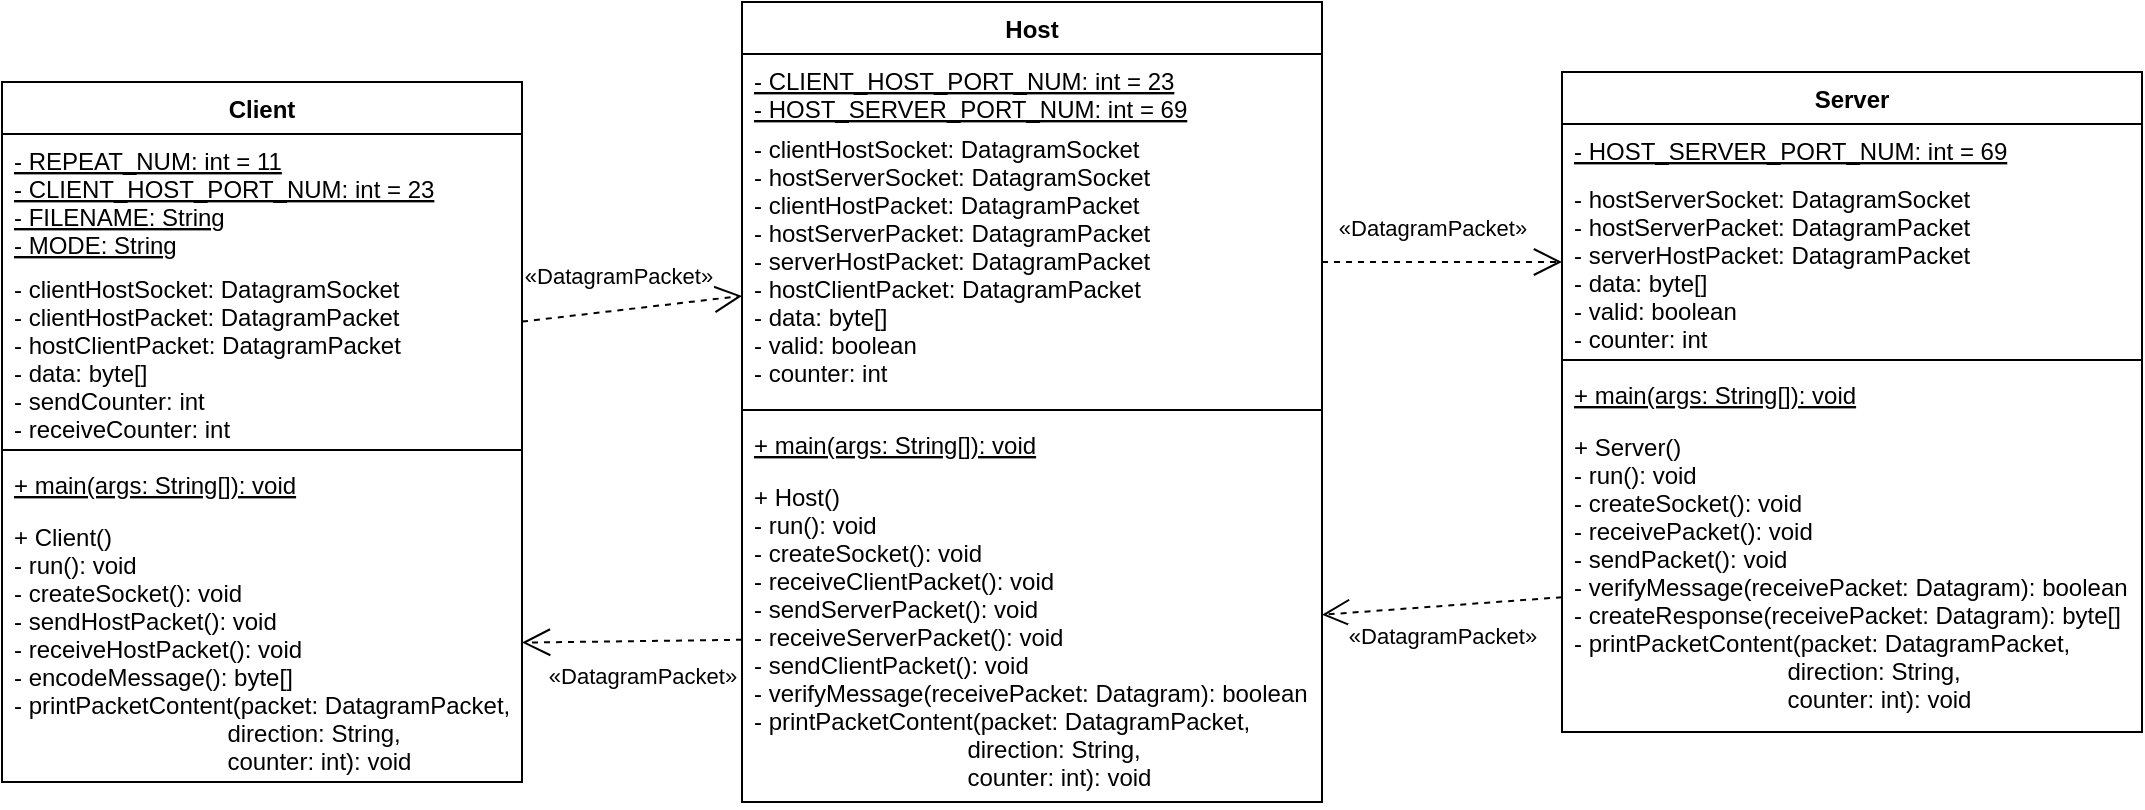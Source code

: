 <mxfile version="20.8.13" type="github" pages="2">
  <diagram name="UML-class" id="dCM6QkRdeZ3WyoUlGl6J">
    <mxGraphModel dx="1395" dy="657" grid="1" gridSize="10" guides="1" tooltips="1" connect="1" arrows="1" fold="1" page="1" pageScale="1" pageWidth="850" pageHeight="1100" math="0" shadow="0">
      <root>
        <mxCell id="0" />
        <mxCell id="1" parent="0" />
        <mxCell id="lHi-mELWxNAjk7QKTjWc-1" value="Client" style="swimlane;fontStyle=1;align=center;verticalAlign=top;childLayout=stackLayout;horizontal=1;startSize=26;horizontalStack=0;resizeParent=1;resizeParentMax=0;resizeLast=0;collapsible=1;marginBottom=0;" vertex="1" parent="1">
          <mxGeometry x="60" y="160" width="260" height="350" as="geometry" />
        </mxCell>
        <mxCell id="lHi-mELWxNAjk7QKTjWc-2" value="- REPEAT_NUM: int = 11&#xa;- CLIENT_HOST_PORT_NUM: int = 23&#xa;- FILENAME: String&#xa;- MODE: String&#xa;" style="text;strokeColor=none;fillColor=none;align=left;verticalAlign=top;spacingLeft=4;spacingRight=4;overflow=hidden;rotatable=0;points=[[0,0.5],[1,0.5]];portConstraint=eastwest;fontStyle=4" vertex="1" parent="lHi-mELWxNAjk7QKTjWc-1">
          <mxGeometry y="26" width="260" height="64" as="geometry" />
        </mxCell>
        <mxCell id="lHi-mELWxNAjk7QKTjWc-5" value="- clientHostSocket: DatagramSocket&#xa;- clientHostPacket: DatagramPacket&#xa;- hostClientPacket: DatagramPacket&#xa;- data: byte[]&#xa;- sendCounter: int&#xa;- receiveCounter: int" style="text;strokeColor=none;fillColor=none;align=left;verticalAlign=top;spacingLeft=4;spacingRight=4;overflow=hidden;rotatable=0;points=[[0,0.5],[1,0.5]];portConstraint=eastwest;fontStyle=0" vertex="1" parent="lHi-mELWxNAjk7QKTjWc-1">
          <mxGeometry y="90" width="260" height="90" as="geometry" />
        </mxCell>
        <mxCell id="lHi-mELWxNAjk7QKTjWc-3" value="" style="line;strokeWidth=1;fillColor=none;align=left;verticalAlign=middle;spacingTop=-1;spacingLeft=3;spacingRight=3;rotatable=0;labelPosition=right;points=[];portConstraint=eastwest;strokeColor=inherit;" vertex="1" parent="lHi-mELWxNAjk7QKTjWc-1">
          <mxGeometry y="180" width="260" height="8" as="geometry" />
        </mxCell>
        <mxCell id="lHi-mELWxNAjk7QKTjWc-4" value="+ main(args: String[]): void" style="text;strokeColor=none;fillColor=none;align=left;verticalAlign=top;spacingLeft=4;spacingRight=4;overflow=hidden;rotatable=0;points=[[0,0.5],[1,0.5]];portConstraint=eastwest;fontStyle=4" vertex="1" parent="lHi-mELWxNAjk7QKTjWc-1">
          <mxGeometry y="188" width="260" height="26" as="geometry" />
        </mxCell>
        <mxCell id="lHi-mELWxNAjk7QKTjWc-6" value="+ Client()&#xa;- run(): void&#xa;- createSocket(): void&#xa;- sendHostPacket(): void&#xa;- receiveHostPacket(): void&#xa;- encodeMessage(): byte[]&#xa;- printPacketContent(packet: DatagramPacket, &#xa;                                direction: String, &#xa;                                counter: int): void" style="text;strokeColor=none;fillColor=none;align=left;verticalAlign=top;spacingLeft=4;spacingRight=4;overflow=hidden;rotatable=0;points=[[0,0.5],[1,0.5]];portConstraint=eastwest;" vertex="1" parent="lHi-mELWxNAjk7QKTjWc-1">
          <mxGeometry y="214" width="260" height="136" as="geometry" />
        </mxCell>
        <mxCell id="lHi-mELWxNAjk7QKTjWc-7" value="Host" style="swimlane;fontStyle=1;align=center;verticalAlign=top;childLayout=stackLayout;horizontal=1;startSize=26;horizontalStack=0;resizeParent=1;resizeParentMax=0;resizeLast=0;collapsible=1;marginBottom=0;" vertex="1" parent="1">
          <mxGeometry x="430" y="120" width="290" height="400" as="geometry" />
        </mxCell>
        <mxCell id="lHi-mELWxNAjk7QKTjWc-8" value="- CLIENT_HOST_PORT_NUM: int = 23&#xa;- HOST_SERVER_PORT_NUM: int = 69&#xa;" style="text;strokeColor=none;fillColor=none;align=left;verticalAlign=top;spacingLeft=4;spacingRight=4;overflow=hidden;rotatable=0;points=[[0,0.5],[1,0.5]];portConstraint=eastwest;fontStyle=4" vertex="1" parent="lHi-mELWxNAjk7QKTjWc-7">
          <mxGeometry y="26" width="290" height="34" as="geometry" />
        </mxCell>
        <mxCell id="lHi-mELWxNAjk7QKTjWc-9" value="- clientHostSocket: DatagramSocket&#xa;- hostServerSocket: DatagramSocket&#xa;- clientHostPacket: DatagramPacket&#xa;- hostServerPacket: DatagramPacket&#xa;- serverHostPacket: DatagramPacket&#xa;- hostClientPacket: DatagramPacket&#xa;- data: byte[]&#xa;- valid: boolean&#xa;- counter: int" style="text;strokeColor=none;fillColor=none;align=left;verticalAlign=top;spacingLeft=4;spacingRight=4;overflow=hidden;rotatable=0;points=[[0,0.5],[1,0.5]];portConstraint=eastwest;fontStyle=0" vertex="1" parent="lHi-mELWxNAjk7QKTjWc-7">
          <mxGeometry y="60" width="290" height="140" as="geometry" />
        </mxCell>
        <mxCell id="lHi-mELWxNAjk7QKTjWc-10" value="" style="line;strokeWidth=1;fillColor=none;align=left;verticalAlign=middle;spacingTop=-1;spacingLeft=3;spacingRight=3;rotatable=0;labelPosition=right;points=[];portConstraint=eastwest;strokeColor=inherit;" vertex="1" parent="lHi-mELWxNAjk7QKTjWc-7">
          <mxGeometry y="200" width="290" height="8" as="geometry" />
        </mxCell>
        <mxCell id="lHi-mELWxNAjk7QKTjWc-11" value="+ main(args: String[]): void" style="text;strokeColor=none;fillColor=none;align=left;verticalAlign=top;spacingLeft=4;spacingRight=4;overflow=hidden;rotatable=0;points=[[0,0.5],[1,0.5]];portConstraint=eastwest;fontStyle=4" vertex="1" parent="lHi-mELWxNAjk7QKTjWc-7">
          <mxGeometry y="208" width="290" height="26" as="geometry" />
        </mxCell>
        <mxCell id="lHi-mELWxNAjk7QKTjWc-12" value="+ Host()&#xa;- run(): void&#xa;- createSocket(): void&#xa;- receiveClientPacket(): void&#xa;- sendServerPacket(): void&#xa;- receiveServerPacket(): void&#xa;- sendClientPacket(): void&#xa;- verifyMessage(receivePacket: Datagram): boolean&#xa;- printPacketContent(packet: DatagramPacket, &#xa;                                direction: String, &#xa;                                counter: int): void" style="text;strokeColor=none;fillColor=none;align=left;verticalAlign=top;spacingLeft=4;spacingRight=4;overflow=hidden;rotatable=0;points=[[0,0.5],[1,0.5]];portConstraint=eastwest;" vertex="1" parent="lHi-mELWxNAjk7QKTjWc-7">
          <mxGeometry y="234" width="290" height="166" as="geometry" />
        </mxCell>
        <mxCell id="lHi-mELWxNAjk7QKTjWc-13" value="Server" style="swimlane;fontStyle=1;align=center;verticalAlign=top;childLayout=stackLayout;horizontal=1;startSize=26;horizontalStack=0;resizeParent=1;resizeParentMax=0;resizeLast=0;collapsible=1;marginBottom=0;" vertex="1" parent="1">
          <mxGeometry x="840" y="155" width="290" height="330" as="geometry" />
        </mxCell>
        <mxCell id="lHi-mELWxNAjk7QKTjWc-14" value="- HOST_SERVER_PORT_NUM: int = 69&#xa;" style="text;strokeColor=none;fillColor=none;align=left;verticalAlign=top;spacingLeft=4;spacingRight=4;overflow=hidden;rotatable=0;points=[[0,0.5],[1,0.5]];portConstraint=eastwest;fontStyle=4" vertex="1" parent="lHi-mELWxNAjk7QKTjWc-13">
          <mxGeometry y="26" width="290" height="24" as="geometry" />
        </mxCell>
        <mxCell id="lHi-mELWxNAjk7QKTjWc-15" value="- hostServerSocket: DatagramSocket&#xa;- hostServerPacket: DatagramPacket&#xa;- serverHostPacket: DatagramPacket&#xa;- data: byte[]&#xa;- valid: boolean&#xa;- counter: int" style="text;strokeColor=none;fillColor=none;align=left;verticalAlign=top;spacingLeft=4;spacingRight=4;overflow=hidden;rotatable=0;points=[[0,0.5],[1,0.5]];portConstraint=eastwest;fontStyle=0" vertex="1" parent="lHi-mELWxNAjk7QKTjWc-13">
          <mxGeometry y="50" width="290" height="90" as="geometry" />
        </mxCell>
        <mxCell id="lHi-mELWxNAjk7QKTjWc-16" value="" style="line;strokeWidth=1;fillColor=none;align=left;verticalAlign=middle;spacingTop=-1;spacingLeft=3;spacingRight=3;rotatable=0;labelPosition=right;points=[];portConstraint=eastwest;strokeColor=inherit;" vertex="1" parent="lHi-mELWxNAjk7QKTjWc-13">
          <mxGeometry y="140" width="290" height="8" as="geometry" />
        </mxCell>
        <mxCell id="lHi-mELWxNAjk7QKTjWc-17" value="+ main(args: String[]): void" style="text;strokeColor=none;fillColor=none;align=left;verticalAlign=top;spacingLeft=4;spacingRight=4;overflow=hidden;rotatable=0;points=[[0,0.5],[1,0.5]];portConstraint=eastwest;fontStyle=4" vertex="1" parent="lHi-mELWxNAjk7QKTjWc-13">
          <mxGeometry y="148" width="290" height="26" as="geometry" />
        </mxCell>
        <mxCell id="lHi-mELWxNAjk7QKTjWc-18" value="+ Server()&#xa;- run(): void&#xa;- createSocket(): void&#xa;- receivePacket(): void&#xa;- sendPacket(): void&#xa;- verifyMessage(receivePacket: Datagram): boolean&#xa;- createResponse(receivePacket: Datagram): byte[]&#xa;- printPacketContent(packet: DatagramPacket, &#xa;                                direction: String, &#xa;                                counter: int): void" style="text;strokeColor=none;fillColor=none;align=left;verticalAlign=top;spacingLeft=4;spacingRight=4;overflow=hidden;rotatable=0;points=[[0,0.5],[1,0.5]];portConstraint=eastwest;" vertex="1" parent="lHi-mELWxNAjk7QKTjWc-13">
          <mxGeometry y="174" width="290" height="156" as="geometry" />
        </mxCell>
        <mxCell id="lHi-mELWxNAjk7QKTjWc-19" value="«DatagramPacket»" style="endArrow=open;endSize=12;dashed=1;html=1;rounded=0;" edge="1" parent="1" source="lHi-mELWxNAjk7QKTjWc-5" target="lHi-mELWxNAjk7QKTjWc-9">
          <mxGeometry x="-0.086" y="17" width="160" relative="1" as="geometry">
            <mxPoint x="630" y="430" as="sourcePoint" />
            <mxPoint x="790" y="430" as="targetPoint" />
            <mxPoint as="offset" />
          </mxGeometry>
        </mxCell>
        <mxCell id="lHi-mELWxNAjk7QKTjWc-23" value="«DatagramPacket»" style="endArrow=open;endSize=12;dashed=1;html=1;rounded=0;" edge="1" parent="1" source="lHi-mELWxNAjk7QKTjWc-9" target="lHi-mELWxNAjk7QKTjWc-15">
          <mxGeometry x="-0.08" y="17" width="160" relative="1" as="geometry">
            <mxPoint x="710.0" y="261.761" as="sourcePoint" />
            <mxPoint x="860" y="259.996" as="targetPoint" />
            <mxPoint as="offset" />
          </mxGeometry>
        </mxCell>
        <mxCell id="lHi-mELWxNAjk7QKTjWc-24" value="«DatagramPacket»" style="endArrow=open;endSize=12;dashed=1;html=1;rounded=0;" edge="1" parent="1" source="lHi-mELWxNAjk7QKTjWc-18" target="lHi-mELWxNAjk7QKTjWc-12">
          <mxGeometry x="0.018" y="15" width="160" relative="1" as="geometry">
            <mxPoint x="730" y="247.622" as="sourcePoint" />
            <mxPoint x="850" y="237.378" as="targetPoint" />
            <mxPoint as="offset" />
          </mxGeometry>
        </mxCell>
        <mxCell id="lHi-mELWxNAjk7QKTjWc-25" value="«DatagramPacket»" style="endArrow=open;endSize=12;dashed=1;html=1;rounded=0;" edge="1" parent="1" source="lHi-mELWxNAjk7QKTjWc-12" target="lHi-mELWxNAjk7QKTjWc-6">
          <mxGeometry x="-0.08" y="17" width="160" relative="1" as="geometry">
            <mxPoint x="850" y="404.988" as="sourcePoint" />
            <mxPoint x="730.0" y="424.012" as="targetPoint" />
            <mxPoint as="offset" />
          </mxGeometry>
        </mxCell>
      </root>
    </mxGraphModel>
  </diagram>
  <diagram id="jpfCJUJ7kFXtB_zzf5rm" name="UML-sequence">
    <mxGraphModel dx="3044" dy="1433" grid="1" gridSize="10" guides="1" tooltips="1" connect="1" arrows="1" fold="1" page="1" pageScale="1" pageWidth="850" pageHeight="1100" math="0" shadow="0">
      <root>
        <mxCell id="0" />
        <mxCell id="1" parent="0" />
        <mxCell id="8wa8UrGe-wMQwSdy52P2-2" value=":Client" style="html=1;" vertex="1" parent="1">
          <mxGeometry x="80" y="40" width="110" height="50" as="geometry" />
        </mxCell>
        <mxCell id="8wa8UrGe-wMQwSdy52P2-3" value="" style="endArrow=none;html=1;rounded=0;" edge="1" parent="1" source="8wa8UrGe-wMQwSdy52P2-4" target="8wa8UrGe-wMQwSdy52P2-2">
          <mxGeometry width="50" height="50" relative="1" as="geometry">
            <mxPoint x="135" y="290" as="sourcePoint" />
            <mxPoint x="750" y="180" as="targetPoint" />
          </mxGeometry>
        </mxCell>
        <mxCell id="8wa8UrGe-wMQwSdy52P2-4" value="" style="rounded=0;whiteSpace=wrap;html=1;" vertex="1" parent="1">
          <mxGeometry x="125" y="120" width="20" height="1080" as="geometry" />
        </mxCell>
        <mxCell id="8wa8UrGe-wMQwSdy52P2-5" value="" style="endArrow=none;html=1;rounded=0;" edge="1" parent="1" source="8wa8UrGe-wMQwSdy52P2-4">
          <mxGeometry width="50" height="50" relative="1" as="geometry">
            <mxPoint x="700" y="230" as="sourcePoint" />
            <mxPoint x="135" y="1240" as="targetPoint" />
          </mxGeometry>
        </mxCell>
        <mxCell id="8wa8UrGe-wMQwSdy52P2-6" value=":DatagramSocket" style="html=1;" vertex="1" parent="1">
          <mxGeometry x="390" y="290" width="110" height="50" as="geometry" />
        </mxCell>
        <mxCell id="8wa8UrGe-wMQwSdy52P2-7" value="" style="endArrow=none;html=1;rounded=0;" edge="1" parent="1" source="8wa8UrGe-wMQwSdy52P2-8" target="8wa8UrGe-wMQwSdy52P2-6">
          <mxGeometry width="50" height="50" relative="1" as="geometry">
            <mxPoint x="445" y="460" as="sourcePoint" />
            <mxPoint x="1060" y="350" as="targetPoint" />
          </mxGeometry>
        </mxCell>
        <mxCell id="8wa8UrGe-wMQwSdy52P2-8" value="" style="rounded=0;whiteSpace=wrap;html=1;" vertex="1" parent="1">
          <mxGeometry x="435" y="510" width="20" height="680" as="geometry" />
        </mxCell>
        <mxCell id="8wa8UrGe-wMQwSdy52P2-9" value="" style="endArrow=none;html=1;rounded=0;" edge="1" parent="1" source="8wa8UrGe-wMQwSdy52P2-8">
          <mxGeometry width="50" height="50" relative="1" as="geometry">
            <mxPoint x="1010" y="400" as="sourcePoint" />
            <mxPoint x="445" y="1240" as="targetPoint" />
          </mxGeometry>
        </mxCell>
        <mxCell id="8wa8UrGe-wMQwSdy52P2-10" value=":Server" style="html=1;" vertex="1" parent="1">
          <mxGeometry x="1590" y="40" width="110" height="50" as="geometry" />
        </mxCell>
        <mxCell id="8wa8UrGe-wMQwSdy52P2-11" value="" style="endArrow=none;html=1;rounded=0;" edge="1" parent="1" source="8wa8UrGe-wMQwSdy52P2-12" target="8wa8UrGe-wMQwSdy52P2-10">
          <mxGeometry width="50" height="50" relative="1" as="geometry">
            <mxPoint x="1645" y="210" as="sourcePoint" />
            <mxPoint x="2260" y="100" as="targetPoint" />
          </mxGeometry>
        </mxCell>
        <mxCell id="8wa8UrGe-wMQwSdy52P2-12" value="" style="rounded=0;whiteSpace=wrap;html=1;" vertex="1" parent="1">
          <mxGeometry x="1635" y="120" width="20" height="1080" as="geometry" />
        </mxCell>
        <mxCell id="8wa8UrGe-wMQwSdy52P2-13" value="" style="endArrow=none;html=1;rounded=0;" edge="1" parent="1" source="8wa8UrGe-wMQwSdy52P2-12">
          <mxGeometry width="50" height="50" relative="1" as="geometry">
            <mxPoint x="2210" y="150" as="sourcePoint" />
            <mxPoint x="1645" y="1240" as="targetPoint" />
          </mxGeometry>
        </mxCell>
        <mxCell id="8wa8UrGe-wMQwSdy52P2-14" value="main()" style="html=1;verticalAlign=bottom;endArrow=block;rounded=0;" edge="1" parent="1">
          <mxGeometry x="-0.286" width="80" relative="1" as="geometry">
            <mxPoint x="145" y="159" as="sourcePoint" />
            <mxPoint x="145" y="179" as="targetPoint" />
            <Array as="points">
              <mxPoint x="170" y="159" />
              <mxPoint x="170" y="179" />
            </Array>
            <mxPoint as="offset" />
          </mxGeometry>
        </mxCell>
        <mxCell id="8wa8UrGe-wMQwSdy52P2-15" value="Client()" style="html=1;verticalAlign=bottom;endArrow=block;rounded=0;" edge="1" parent="1">
          <mxGeometry x="-0.286" width="80" relative="1" as="geometry">
            <mxPoint x="145" y="199" as="sourcePoint" />
            <mxPoint x="145" y="219" as="targetPoint" />
            <Array as="points">
              <mxPoint x="170" y="199" />
              <mxPoint x="170" y="219" />
            </Array>
            <mxPoint as="offset" />
          </mxGeometry>
        </mxCell>
        <mxCell id="8wa8UrGe-wMQwSdy52P2-16" value="run()" style="html=1;verticalAlign=bottom;endArrow=block;rounded=0;" edge="1" parent="1">
          <mxGeometry x="-0.279" width="80" relative="1" as="geometry">
            <mxPoint x="145" y="239" as="sourcePoint" />
            <mxPoint x="145" y="259" as="targetPoint" />
            <Array as="points">
              <mxPoint x="170" y="239" />
              <mxPoint x="170" y="259" />
            </Array>
            <mxPoint as="offset" />
          </mxGeometry>
        </mxCell>
        <mxCell id="8wa8UrGe-wMQwSdy52P2-17" value="createSocket()" style="html=1;verticalAlign=bottom;endArrow=block;rounded=0;" edge="1" parent="1">
          <mxGeometry x="-0.286" y="20" width="80" relative="1" as="geometry">
            <mxPoint x="145" y="279" as="sourcePoint" />
            <mxPoint x="145" y="299" as="targetPoint" />
            <Array as="points">
              <mxPoint x="170" y="279" />
              <mxPoint x="170" y="299" />
            </Array>
            <mxPoint as="offset" />
          </mxGeometry>
        </mxCell>
        <mxCell id="8wa8UrGe-wMQwSdy52P2-18" value="sendHostPacket()" style="html=1;verticalAlign=bottom;endArrow=block;rounded=0;" edge="1" parent="1">
          <mxGeometry x="-0.286" y="30" width="80" relative="1" as="geometry">
            <mxPoint x="145" y="369" as="sourcePoint" />
            <mxPoint x="145" y="389" as="targetPoint" />
            <Array as="points">
              <mxPoint x="170" y="369" />
              <mxPoint x="170" y="389" />
            </Array>
            <mxPoint as="offset" />
          </mxGeometry>
        </mxCell>
        <mxCell id="8wa8UrGe-wMQwSdy52P2-19" value="receiveHostPacket()" style="html=1;verticalAlign=bottom;endArrow=block;rounded=0;" edge="1" parent="1">
          <mxGeometry x="-0.286" y="30" width="80" relative="1" as="geometry">
            <mxPoint x="145" y="970" as="sourcePoint" />
            <mxPoint x="145" y="990" as="targetPoint" />
            <Array as="points">
              <mxPoint x="170" y="970" />
              <mxPoint x="170" y="990" />
            </Array>
            <mxPoint as="offset" />
          </mxGeometry>
        </mxCell>
        <mxCell id="8wa8UrGe-wMQwSdy52P2-21" value="encodeMessage()" style="html=1;verticalAlign=bottom;endArrow=block;rounded=0;" edge="1" parent="1">
          <mxGeometry x="-0.286" y="30" width="80" relative="1" as="geometry">
            <mxPoint x="145" y="409" as="sourcePoint" />
            <mxPoint x="145" y="429" as="targetPoint" />
            <Array as="points">
              <mxPoint x="170" y="409" />
              <mxPoint x="170" y="429" />
            </Array>
            <mxPoint as="offset" />
          </mxGeometry>
        </mxCell>
        <mxCell id="8wa8UrGe-wMQwSdy52P2-23" value=":Host" style="html=1;" vertex="1" parent="1">
          <mxGeometry x="790" y="40" width="110" height="50" as="geometry" />
        </mxCell>
        <mxCell id="8wa8UrGe-wMQwSdy52P2-24" value="" style="endArrow=none;html=1;rounded=0;" edge="1" parent="1" source="8wa8UrGe-wMQwSdy52P2-25" target="8wa8UrGe-wMQwSdy52P2-23">
          <mxGeometry width="50" height="50" relative="1" as="geometry">
            <mxPoint x="845" y="210" as="sourcePoint" />
            <mxPoint x="1460" y="100" as="targetPoint" />
          </mxGeometry>
        </mxCell>
        <mxCell id="8wa8UrGe-wMQwSdy52P2-25" value="" style="rounded=0;whiteSpace=wrap;html=1;" vertex="1" parent="1">
          <mxGeometry x="835" y="120" width="20" height="1070" as="geometry" />
        </mxCell>
        <mxCell id="8wa8UrGe-wMQwSdy52P2-26" value="" style="endArrow=none;html=1;rounded=0;" edge="1" parent="1" source="8wa8UrGe-wMQwSdy52P2-25">
          <mxGeometry width="50" height="50" relative="1" as="geometry">
            <mxPoint x="1410" y="150" as="sourcePoint" />
            <mxPoint x="845" y="1240" as="targetPoint" />
          </mxGeometry>
        </mxCell>
        <mxCell id="8wa8UrGe-wMQwSdy52P2-28" value="«create»" style="endArrow=open;endSize=12;dashed=1;html=1;rounded=0;entryX=-0.023;entryY=0.627;entryDx=0;entryDy=0;entryPerimeter=0;" edge="1" parent="1" target="8wa8UrGe-wMQwSdy52P2-6">
          <mxGeometry x="0.03" y="10" width="160" relative="1" as="geometry">
            <mxPoint x="145" y="320" as="sourcePoint" />
            <mxPoint x="360" y="320" as="targetPoint" />
            <mxPoint as="offset" />
          </mxGeometry>
        </mxCell>
        <mxCell id="WFIimTjjh8RcCPIJt9Wq-1" value=":DatagramPacket" style="html=1;" vertex="1" parent="1">
          <mxGeometry x="280" y="420" width="110" height="50" as="geometry" />
        </mxCell>
        <mxCell id="WFIimTjjh8RcCPIJt9Wq-2" value="" style="endArrow=none;html=1;rounded=0;" edge="1" parent="1" source="WFIimTjjh8RcCPIJt9Wq-3" target="WFIimTjjh8RcCPIJt9Wq-1">
          <mxGeometry width="50" height="50" relative="1" as="geometry">
            <mxPoint x="335" y="590" as="sourcePoint" />
            <mxPoint x="950" y="480" as="targetPoint" />
          </mxGeometry>
        </mxCell>
        <mxCell id="WFIimTjjh8RcCPIJt9Wq-3" value="" style="rounded=0;whiteSpace=wrap;html=1;" vertex="1" parent="1">
          <mxGeometry x="325" y="510" width="20" height="20" as="geometry" />
        </mxCell>
        <mxCell id="WFIimTjjh8RcCPIJt9Wq-4" value="" style="endArrow=none;html=1;rounded=0;" edge="1" parent="1" source="WFIimTjjh8RcCPIJt9Wq-3">
          <mxGeometry width="50" height="50" relative="1" as="geometry">
            <mxPoint x="900" y="530" as="sourcePoint" />
            <mxPoint x="335" y="560" as="targetPoint" />
          </mxGeometry>
        </mxCell>
        <mxCell id="WFIimTjjh8RcCPIJt9Wq-5" value="«create»" style="endArrow=open;endSize=12;dashed=1;html=1;rounded=0;" edge="1" parent="1">
          <mxGeometry x="0.03" y="10" width="160" relative="1" as="geometry">
            <mxPoint x="145" y="444.71" as="sourcePoint" />
            <mxPoint x="280" y="444.71" as="targetPoint" />
            <mxPoint as="offset" />
          </mxGeometry>
        </mxCell>
        <mxCell id="WFIimTjjh8RcCPIJt9Wq-7" value="send()" style="html=1;verticalAlign=bottom;endArrow=block;rounded=0;exitX=1;exitY=0.5;exitDx=0;exitDy=0;" edge="1" parent="1" source="WFIimTjjh8RcCPIJt9Wq-3">
          <mxGeometry width="80" relative="1" as="geometry">
            <mxPoint x="350" y="519.92" as="sourcePoint" />
            <mxPoint x="435" y="519.92" as="targetPoint" />
          </mxGeometry>
        </mxCell>
        <mxCell id="WFIimTjjh8RcCPIJt9Wq-8" value="printPacketContent()" style="html=1;verticalAlign=bottom;endArrow=block;rounded=0;" edge="1" parent="1">
          <mxGeometry x="-0.286" y="30" width="80" relative="1" as="geometry">
            <mxPoint x="145" y="540" as="sourcePoint" />
            <mxPoint x="145" y="560" as="targetPoint" />
            <Array as="points">
              <mxPoint x="170" y="540" />
              <mxPoint x="170" y="560" />
            </Array>
            <mxPoint as="offset" />
          </mxGeometry>
        </mxCell>
        <mxCell id="WFIimTjjh8RcCPIJt9Wq-9" value="receive()" style="html=1;verticalAlign=bottom;endArrow=block;rounded=0;" edge="1" parent="1">
          <mxGeometry x="-0.004" width="80" relative="1" as="geometry">
            <mxPoint x="600" y="519.74" as="sourcePoint" />
            <mxPoint x="705" y="519.74" as="targetPoint" />
            <mxPoint as="offset" />
          </mxGeometry>
        </mxCell>
        <mxCell id="WFIimTjjh8RcCPIJt9Wq-10" value=":DatagramSocket" style="html=1;" vertex="1" parent="1">
          <mxGeometry x="540" y="290" width="110" height="50" as="geometry" />
        </mxCell>
        <mxCell id="WFIimTjjh8RcCPIJt9Wq-11" value="" style="rounded=0;whiteSpace=wrap;html=1;" vertex="1" parent="1">
          <mxGeometry x="585" y="510" width="20" height="670" as="geometry" />
        </mxCell>
        <mxCell id="WFIimTjjh8RcCPIJt9Wq-12" value="" style="endArrow=none;html=1;rounded=0;" edge="1" parent="1" source="WFIimTjjh8RcCPIJt9Wq-11">
          <mxGeometry width="50" height="50" relative="1" as="geometry">
            <mxPoint x="1160" y="400" as="sourcePoint" />
            <mxPoint x="595" y="1240" as="targetPoint" />
          </mxGeometry>
        </mxCell>
        <mxCell id="WFIimTjjh8RcCPIJt9Wq-13" value="" style="endArrow=none;html=1;rounded=0;" edge="1" parent="1" source="WFIimTjjh8RcCPIJt9Wq-11" target="WFIimTjjh8RcCPIJt9Wq-10">
          <mxGeometry width="50" height="50" relative="1" as="geometry">
            <mxPoint x="475" y="390" as="sourcePoint" />
            <mxPoint x="475" y="350" as="targetPoint" />
          </mxGeometry>
        </mxCell>
        <mxCell id="WFIimTjjh8RcCPIJt9Wq-14" value=":DatagramPacket" style="html=1;" vertex="1" parent="1">
          <mxGeometry x="660" y="419" width="110" height="50" as="geometry" />
        </mxCell>
        <mxCell id="WFIimTjjh8RcCPIJt9Wq-15" value="" style="endArrow=none;html=1;rounded=0;" edge="1" parent="1" source="WFIimTjjh8RcCPIJt9Wq-16" target="WFIimTjjh8RcCPIJt9Wq-14">
          <mxGeometry width="50" height="50" relative="1" as="geometry">
            <mxPoint x="715" y="589" as="sourcePoint" />
            <mxPoint x="1330" y="479" as="targetPoint" />
          </mxGeometry>
        </mxCell>
        <mxCell id="WFIimTjjh8RcCPIJt9Wq-16" value="" style="rounded=0;whiteSpace=wrap;html=1;" vertex="1" parent="1">
          <mxGeometry x="705" y="509" width="20" height="21" as="geometry" />
        </mxCell>
        <mxCell id="WFIimTjjh8RcCPIJt9Wq-17" value="" style="endArrow=none;html=1;rounded=0;" edge="1" parent="1" source="WFIimTjjh8RcCPIJt9Wq-16">
          <mxGeometry width="50" height="50" relative="1" as="geometry">
            <mxPoint x="1280" y="529" as="sourcePoint" />
            <mxPoint x="715" y="560" as="targetPoint" />
          </mxGeometry>
        </mxCell>
        <mxCell id="WFIimTjjh8RcCPIJt9Wq-18" value="receive()" style="html=1;verticalAlign=bottom;endArrow=block;rounded=0;" edge="1" parent="1">
          <mxGeometry width="80" relative="1" as="geometry">
            <mxPoint x="725" y="519" as="sourcePoint" />
            <mxPoint x="830" y="519" as="targetPoint" />
          </mxGeometry>
        </mxCell>
        <mxCell id="WFIimTjjh8RcCPIJt9Wq-20" value="«send/receive»&lt;br&gt;Port 23" style="endArrow=open;endSize=12;dashed=1;html=1;rounded=0;" edge="1" parent="1">
          <mxGeometry x="0.04" y="20" width="160" relative="1" as="geometry">
            <mxPoint x="455" y="520" as="sourcePoint" />
            <mxPoint x="580" y="520" as="targetPoint" />
            <mxPoint as="offset" />
          </mxGeometry>
        </mxCell>
        <mxCell id="WFIimTjjh8RcCPIJt9Wq-21" value="«send/receive»&lt;br&gt;Port 23" style="endArrow=open;endSize=12;dashed=1;html=1;rounded=0;" edge="1" parent="1">
          <mxGeometry x="0.04" y="20" width="160" relative="1" as="geometry">
            <mxPoint x="580" y="1079.76" as="sourcePoint" />
            <mxPoint x="455" y="1079.76" as="targetPoint" />
            <mxPoint as="offset" />
          </mxGeometry>
        </mxCell>
        <mxCell id="WFIimTjjh8RcCPIJt9Wq-22" value="" style="rounded=0;whiteSpace=wrap;html=1;" vertex="1" parent="1">
          <mxGeometry x="325" y="1070" width="20" height="20" as="geometry" />
        </mxCell>
        <mxCell id="WFIimTjjh8RcCPIJt9Wq-23" value="" style="endArrow=none;html=1;rounded=0;" edge="1" parent="1" source="WFIimTjjh8RcCPIJt9Wq-22">
          <mxGeometry width="50" height="50" relative="1" as="geometry">
            <mxPoint x="334.71" y="1005" as="sourcePoint" />
            <mxPoint x="335" y="1130" as="targetPoint" />
          </mxGeometry>
        </mxCell>
        <mxCell id="WFIimTjjh8RcCPIJt9Wq-24" value="receive()" style="html=1;verticalAlign=bottom;endArrow=block;rounded=0;" edge="1" parent="1">
          <mxGeometry x="0.003" width="80" relative="1" as="geometry">
            <mxPoint x="435" y="1080.06" as="sourcePoint" />
            <mxPoint x="350" y="1079.82" as="targetPoint" />
            <mxPoint as="offset" />
          </mxGeometry>
        </mxCell>
        <mxCell id="WFIimTjjh8RcCPIJt9Wq-26" value="«receive»" style="endArrow=open;endSize=12;dashed=1;html=1;rounded=0;" edge="1" parent="1">
          <mxGeometry x="0.03" y="10" width="160" relative="1" as="geometry">
            <mxPoint x="320" y="1079.76" as="sourcePoint" />
            <mxPoint x="145" y="1079.76" as="targetPoint" />
            <mxPoint as="offset" />
          </mxGeometry>
        </mxCell>
        <mxCell id="WFIimTjjh8RcCPIJt9Wq-27" value="printPacketContent()" style="html=1;verticalAlign=bottom;endArrow=block;rounded=0;" edge="1" parent="1">
          <mxGeometry x="-0.286" y="30" width="80" relative="1" as="geometry">
            <mxPoint x="145" y="1120" as="sourcePoint" />
            <mxPoint x="145" y="1140" as="targetPoint" />
            <Array as="points">
              <mxPoint x="170" y="1120" />
              <mxPoint x="170" y="1140" />
            </Array>
            <mxPoint as="offset" />
          </mxGeometry>
        </mxCell>
        <mxCell id="WFIimTjjh8RcCPIJt9Wq-28" value="loop" style="shape=umlFrame;whiteSpace=wrap;html=1;" vertex="1" parent="1">
          <mxGeometry x="30" y="350" width="390" height="230" as="geometry" />
        </mxCell>
        <mxCell id="WFIimTjjh8RcCPIJt9Wq-31" value="send()" style="html=1;verticalAlign=bottom;endArrow=block;rounded=0;" edge="1" parent="1">
          <mxGeometry width="80" relative="1" as="geometry">
            <mxPoint x="150" y="520" as="sourcePoint" />
            <mxPoint x="325" y="519.66" as="targetPoint" />
          </mxGeometry>
        </mxCell>
        <mxCell id="WFIimTjjh8RcCPIJt9Wq-34" value="[while (n &amp;lt; 11)]" style="text;html=1;strokeColor=none;fillColor=none;align=center;verticalAlign=middle;whiteSpace=wrap;rounded=0;" vertex="1" parent="1">
          <mxGeometry x="35" y="375" width="90" height="30" as="geometry" />
        </mxCell>
        <mxCell id="WFIimTjjh8RcCPIJt9Wq-35" value="loop" style="shape=umlFrame;whiteSpace=wrap;html=1;" vertex="1" parent="1">
          <mxGeometry x="30" y="950" width="390" height="200" as="geometry" />
        </mxCell>
        <mxCell id="WFIimTjjh8RcCPIJt9Wq-36" value="[while (n &amp;lt; 11)]" style="text;html=1;strokeColor=none;fillColor=none;align=center;verticalAlign=middle;whiteSpace=wrap;rounded=0;" vertex="1" parent="1">
          <mxGeometry x="35" y="975" width="90" height="30" as="geometry" />
        </mxCell>
        <mxCell id="WFIimTjjh8RcCPIJt9Wq-42" value=":DatagramPacket" style="html=1;" vertex="1" parent="1">
          <mxGeometry x="280" y="980" width="110" height="50" as="geometry" />
        </mxCell>
        <mxCell id="WFIimTjjh8RcCPIJt9Wq-45" value="«create»" style="endArrow=open;endSize=12;dashed=1;html=1;rounded=0;" edge="1" parent="1">
          <mxGeometry x="0.03" y="10" width="160" relative="1" as="geometry">
            <mxPoint x="145" y="1004.71" as="sourcePoint" />
            <mxPoint x="280" y="1004.71" as="targetPoint" />
            <mxPoint as="offset" />
          </mxGeometry>
        </mxCell>
        <mxCell id="WFIimTjjh8RcCPIJt9Wq-46" value="" style="endArrow=none;html=1;rounded=0;" edge="1" parent="1" source="WFIimTjjh8RcCPIJt9Wq-22">
          <mxGeometry width="50" height="50" relative="1" as="geometry">
            <mxPoint x="334.76" y="1070" as="sourcePoint" />
            <mxPoint x="334.76" y="1030" as="targetPoint" />
          </mxGeometry>
        </mxCell>
        <mxCell id="WFIimTjjh8RcCPIJt9Wq-48" value="close()" style="html=1;verticalAlign=bottom;endArrow=block;rounded=0;" edge="1" parent="1">
          <mxGeometry width="80" relative="1" as="geometry">
            <mxPoint x="145" y="1180" as="sourcePoint" />
            <mxPoint x="430" y="1180" as="targetPoint" />
          </mxGeometry>
        </mxCell>
        <mxCell id="WFIimTjjh8RcCPIJt9Wq-54" value="main()" style="html=1;verticalAlign=bottom;endArrow=block;rounded=0;" edge="1" parent="1">
          <mxGeometry x="-0.286" width="80" relative="1" as="geometry">
            <mxPoint x="855" y="160" as="sourcePoint" />
            <mxPoint x="855" y="180" as="targetPoint" />
            <Array as="points">
              <mxPoint x="880" y="160" />
              <mxPoint x="880" y="180" />
            </Array>
            <mxPoint as="offset" />
          </mxGeometry>
        </mxCell>
        <mxCell id="WFIimTjjh8RcCPIJt9Wq-55" value="Host()" style="html=1;verticalAlign=bottom;endArrow=block;rounded=0;" edge="1" parent="1">
          <mxGeometry x="-0.286" width="80" relative="1" as="geometry">
            <mxPoint x="855" y="200" as="sourcePoint" />
            <mxPoint x="855" y="220" as="targetPoint" />
            <Array as="points">
              <mxPoint x="880" y="200" />
              <mxPoint x="880" y="220" />
            </Array>
            <mxPoint as="offset" />
          </mxGeometry>
        </mxCell>
        <mxCell id="WFIimTjjh8RcCPIJt9Wq-56" value="run()" style="html=1;verticalAlign=bottom;endArrow=block;rounded=0;" edge="1" parent="1">
          <mxGeometry x="-0.279" width="80" relative="1" as="geometry">
            <mxPoint x="855" y="240" as="sourcePoint" />
            <mxPoint x="855" y="260" as="targetPoint" />
            <Array as="points">
              <mxPoint x="880" y="240" />
              <mxPoint x="880" y="260" />
            </Array>
            <mxPoint as="offset" />
          </mxGeometry>
        </mxCell>
        <mxCell id="WFIimTjjh8RcCPIJt9Wq-57" value="createSocket()" style="html=1;verticalAlign=bottom;endArrow=block;rounded=0;" edge="1" parent="1">
          <mxGeometry x="-0.286" y="20" width="80" relative="1" as="geometry">
            <mxPoint x="855" y="280" as="sourcePoint" />
            <mxPoint x="855" y="300" as="targetPoint" />
            <Array as="points">
              <mxPoint x="880" y="280" />
              <mxPoint x="880" y="300" />
            </Array>
            <mxPoint as="offset" />
          </mxGeometry>
        </mxCell>
        <mxCell id="WFIimTjjh8RcCPIJt9Wq-58" value="«create»" style="endArrow=open;endSize=12;dashed=1;html=1;rounded=0;" edge="1" parent="1">
          <mxGeometry x="0.03" y="10" width="160" relative="1" as="geometry">
            <mxPoint x="836.24" y="321.35" as="sourcePoint" />
            <mxPoint x="650" y="320" as="targetPoint" />
            <mxPoint as="offset" />
          </mxGeometry>
        </mxCell>
        <mxCell id="WFIimTjjh8RcCPIJt9Wq-59" value="receiveClientPacket()" style="html=1;verticalAlign=bottom;endArrow=block;rounded=0;" edge="1" parent="1">
          <mxGeometry x="-0.286" y="40" width="80" relative="1" as="geometry">
            <mxPoint x="855" y="399" as="sourcePoint" />
            <mxPoint x="855" y="419" as="targetPoint" />
            <Array as="points">
              <mxPoint x="880" y="399" />
              <mxPoint x="880" y="419" />
            </Array>
            <mxPoint as="offset" />
          </mxGeometry>
        </mxCell>
        <mxCell id="WFIimTjjh8RcCPIJt9Wq-60" value="sendServerPacket()" style="html=1;verticalAlign=bottom;endArrow=block;rounded=0;" edge="1" parent="1">
          <mxGeometry x="-0.286" y="40" width="80" relative="1" as="geometry">
            <mxPoint x="855" y="590" as="sourcePoint" />
            <mxPoint x="855" y="610" as="targetPoint" />
            <Array as="points">
              <mxPoint x="880" y="590" />
              <mxPoint x="880" y="610" />
            </Array>
            <mxPoint y="-4" as="offset" />
          </mxGeometry>
        </mxCell>
        <mxCell id="WFIimTjjh8RcCPIJt9Wq-61" value="receiveServerPacket()" style="html=1;verticalAlign=bottom;endArrow=block;rounded=0;" edge="1" parent="1">
          <mxGeometry x="-0.286" y="40" width="80" relative="1" as="geometry">
            <mxPoint x="855" y="790" as="sourcePoint" />
            <mxPoint x="855" y="810" as="targetPoint" />
            <Array as="points">
              <mxPoint x="880" y="790" />
              <mxPoint x="880" y="810" />
            </Array>
            <mxPoint as="offset" />
          </mxGeometry>
        </mxCell>
        <mxCell id="WFIimTjjh8RcCPIJt9Wq-62" value="sentClientPacket()" style="html=1;verticalAlign=bottom;endArrow=block;rounded=0;" edge="1" parent="1">
          <mxGeometry x="-0.286" y="40" width="80" relative="1" as="geometry">
            <mxPoint x="855" y="980" as="sourcePoint" />
            <mxPoint x="855" y="1000" as="targetPoint" />
            <Array as="points">
              <mxPoint x="880" y="980" />
              <mxPoint x="880" y="1000" />
            </Array>
            <mxPoint as="offset" />
          </mxGeometry>
        </mxCell>
        <mxCell id="WFIimTjjh8RcCPIJt9Wq-63" value=":DatagramSocket" style="html=1;" vertex="1" parent="1">
          <mxGeometry x="1100" y="290" width="110" height="50" as="geometry" />
        </mxCell>
        <mxCell id="WFIimTjjh8RcCPIJt9Wq-64" value="" style="rounded=0;whiteSpace=wrap;html=1;" vertex="1" parent="1">
          <mxGeometry x="1145" y="690" width="20" height="490" as="geometry" />
        </mxCell>
        <mxCell id="WFIimTjjh8RcCPIJt9Wq-65" value="" style="endArrow=none;html=1;rounded=0;" edge="1" parent="1" source="WFIimTjjh8RcCPIJt9Wq-64">
          <mxGeometry width="50" height="50" relative="1" as="geometry">
            <mxPoint x="1720" y="400" as="sourcePoint" />
            <mxPoint x="1155" y="1240" as="targetPoint" />
          </mxGeometry>
        </mxCell>
        <mxCell id="WFIimTjjh8RcCPIJt9Wq-66" value="" style="endArrow=none;html=1;rounded=0;" edge="1" parent="1" source="WFIimTjjh8RcCPIJt9Wq-64" target="WFIimTjjh8RcCPIJt9Wq-63">
          <mxGeometry width="50" height="50" relative="1" as="geometry">
            <mxPoint x="1035" y="390" as="sourcePoint" />
            <mxPoint x="1035" y="350" as="targetPoint" />
          </mxGeometry>
        </mxCell>
        <mxCell id="WFIimTjjh8RcCPIJt9Wq-67" value="«create»" style="endArrow=open;endSize=12;dashed=1;html=1;rounded=0;" edge="1" parent="1">
          <mxGeometry x="0.03" y="10" width="160" relative="1" as="geometry">
            <mxPoint x="855" y="320" as="sourcePoint" />
            <mxPoint x="1090" y="321" as="targetPoint" />
            <mxPoint as="offset" />
          </mxGeometry>
        </mxCell>
        <mxCell id="WFIimTjjh8RcCPIJt9Wq-68" value="«create»" style="endArrow=open;endSize=12;dashed=1;html=1;rounded=0;" edge="1" parent="1">
          <mxGeometry x="0.03" y="10" width="160" relative="1" as="geometry">
            <mxPoint x="836.24" y="441.35" as="sourcePoint" />
            <mxPoint x="770" y="441" as="targetPoint" />
            <mxPoint as="offset" />
          </mxGeometry>
        </mxCell>
        <mxCell id="WFIimTjjh8RcCPIJt9Wq-69" value="printPacketContent()" style="html=1;verticalAlign=bottom;endArrow=block;rounded=0;" edge="1" parent="1">
          <mxGeometry x="-0.286" y="40" width="80" relative="1" as="geometry">
            <mxPoint x="855" y="520" as="sourcePoint" />
            <mxPoint x="855" y="540" as="targetPoint" />
            <Array as="points">
              <mxPoint x="880" y="520" />
              <mxPoint x="880" y="540" />
            </Array>
            <mxPoint y="-4" as="offset" />
          </mxGeometry>
        </mxCell>
        <mxCell id="WFIimTjjh8RcCPIJt9Wq-70" value=":DatagramPacket" style="html=1;" vertex="1" parent="1">
          <mxGeometry x="950" y="604.5" width="110" height="50" as="geometry" />
        </mxCell>
        <mxCell id="WFIimTjjh8RcCPIJt9Wq-71" value="" style="endArrow=none;html=1;rounded=0;" edge="1" parent="1" source="WFIimTjjh8RcCPIJt9Wq-72" target="WFIimTjjh8RcCPIJt9Wq-70">
          <mxGeometry width="50" height="50" relative="1" as="geometry">
            <mxPoint x="1005" y="784.5" as="sourcePoint" />
            <mxPoint x="1620" y="674.5" as="targetPoint" />
          </mxGeometry>
        </mxCell>
        <mxCell id="WFIimTjjh8RcCPIJt9Wq-72" value="" style="rounded=0;whiteSpace=wrap;html=1;" vertex="1" parent="1">
          <mxGeometry x="995" y="699.5" width="20" height="21" as="geometry" />
        </mxCell>
        <mxCell id="WFIimTjjh8RcCPIJt9Wq-73" value="" style="endArrow=none;html=1;rounded=0;" edge="1" parent="1" source="WFIimTjjh8RcCPIJt9Wq-72">
          <mxGeometry width="50" height="50" relative="1" as="geometry">
            <mxPoint x="1570" y="724.5" as="sourcePoint" />
            <mxPoint x="1005" y="755.5" as="targetPoint" />
          </mxGeometry>
        </mxCell>
        <mxCell id="WFIimTjjh8RcCPIJt9Wq-74" value="«create»" style="endArrow=open;endSize=12;dashed=1;html=1;rounded=0;" edge="1" parent="1">
          <mxGeometry x="0.03" y="10" width="160" relative="1" as="geometry">
            <mxPoint x="855" y="630" as="sourcePoint" />
            <mxPoint x="950" y="631" as="targetPoint" />
            <mxPoint as="offset" />
          </mxGeometry>
        </mxCell>
        <mxCell id="WFIimTjjh8RcCPIJt9Wq-75" value="send()" style="html=1;verticalAlign=bottom;endArrow=block;rounded=0;" edge="1" parent="1">
          <mxGeometry x="-0.004" width="80" relative="1" as="geometry">
            <mxPoint x="855" y="709.58" as="sourcePoint" />
            <mxPoint x="990" y="710" as="targetPoint" />
            <mxPoint as="offset" />
          </mxGeometry>
        </mxCell>
        <mxCell id="WFIimTjjh8RcCPIJt9Wq-80" value="send()" style="html=1;verticalAlign=bottom;endArrow=block;rounded=0;" edge="1" parent="1">
          <mxGeometry x="-0.004" width="80" relative="1" as="geometry">
            <mxPoint x="1015" y="709.76" as="sourcePoint" />
            <mxPoint x="1140" y="710" as="targetPoint" />
            <mxPoint as="offset" />
          </mxGeometry>
        </mxCell>
        <mxCell id="WFIimTjjh8RcCPIJt9Wq-82" value="printPacketContent()" style="html=1;verticalAlign=bottom;endArrow=block;rounded=0;" edge="1" parent="1">
          <mxGeometry x="-0.286" y="40" width="80" relative="1" as="geometry">
            <mxPoint x="855" y="740" as="sourcePoint" />
            <mxPoint x="855" y="760" as="targetPoint" />
            <Array as="points">
              <mxPoint x="880" y="740" />
              <mxPoint x="880" y="760" />
            </Array>
            <mxPoint y="-4" as="offset" />
          </mxGeometry>
        </mxCell>
        <mxCell id="WFIimTjjh8RcCPIJt9Wq-83" value=":DatagramPacket" style="html=1;" vertex="1" parent="1">
          <mxGeometry x="950" y="800" width="110" height="50" as="geometry" />
        </mxCell>
        <mxCell id="WFIimTjjh8RcCPIJt9Wq-84" value="" style="endArrow=none;html=1;rounded=0;exitX=0.5;exitY=0;exitDx=0;exitDy=0;" edge="1" parent="1" target="WFIimTjjh8RcCPIJt9Wq-83" source="WFIimTjjh8RcCPIJt9Wq-87">
          <mxGeometry width="50" height="50" relative="1" as="geometry">
            <mxPoint x="1005" y="895" as="sourcePoint" />
            <mxPoint x="1620" y="870" as="targetPoint" />
          </mxGeometry>
        </mxCell>
        <mxCell id="WFIimTjjh8RcCPIJt9Wq-85" value="" style="endArrow=none;html=1;rounded=0;exitX=0.5;exitY=1;exitDx=0;exitDy=0;" edge="1" parent="1" source="WFIimTjjh8RcCPIJt9Wq-87">
          <mxGeometry width="50" height="50" relative="1" as="geometry">
            <mxPoint x="1005" y="916" as="sourcePoint" />
            <mxPoint x="1005" y="951" as="targetPoint" />
          </mxGeometry>
        </mxCell>
        <mxCell id="WFIimTjjh8RcCPIJt9Wq-86" value="«create»" style="endArrow=open;endSize=12;dashed=1;html=1;rounded=0;" edge="1" parent="1">
          <mxGeometry x="0.03" y="10" width="160" relative="1" as="geometry">
            <mxPoint x="855" y="830" as="sourcePoint" />
            <mxPoint x="950" y="831" as="targetPoint" />
            <mxPoint as="offset" />
          </mxGeometry>
        </mxCell>
        <mxCell id="WFIimTjjh8RcCPIJt9Wq-87" value="" style="rounded=0;whiteSpace=wrap;html=1;" vertex="1" parent="1">
          <mxGeometry x="995" y="890" width="20" height="21" as="geometry" />
        </mxCell>
        <mxCell id="WFIimTjjh8RcCPIJt9Wq-88" value="receive()" style="html=1;verticalAlign=bottom;endArrow=block;rounded=0;" edge="1" parent="1">
          <mxGeometry x="-0.004" width="80" relative="1" as="geometry">
            <mxPoint x="990" y="900.71" as="sourcePoint" />
            <mxPoint x="855" y="900.29" as="targetPoint" />
            <mxPoint as="offset" />
          </mxGeometry>
        </mxCell>
        <mxCell id="WFIimTjjh8RcCPIJt9Wq-89" value="receive()" style="html=1;verticalAlign=bottom;endArrow=block;rounded=0;" edge="1" parent="1">
          <mxGeometry x="-0.004" width="80" relative="1" as="geometry">
            <mxPoint x="1140" y="900" as="sourcePoint" />
            <mxPoint x="1015" y="900.29" as="targetPoint" />
            <mxPoint as="offset" />
          </mxGeometry>
        </mxCell>
        <mxCell id="WFIimTjjh8RcCPIJt9Wq-90" value="printPacketContent()" style="html=1;verticalAlign=bottom;endArrow=block;rounded=0;" edge="1" parent="1">
          <mxGeometry x="-0.286" y="40" width="80" relative="1" as="geometry">
            <mxPoint x="855" y="930" as="sourcePoint" />
            <mxPoint x="855" y="950" as="targetPoint" />
            <Array as="points">
              <mxPoint x="880" y="930" />
              <mxPoint x="880" y="950" />
            </Array>
            <mxPoint y="-4" as="offset" />
          </mxGeometry>
        </mxCell>
        <mxCell id="WFIimTjjh8RcCPIJt9Wq-91" value=":DatagramPacket" style="html=1;" vertex="1" parent="1">
          <mxGeometry x="660" y="980" width="110" height="50" as="geometry" />
        </mxCell>
        <mxCell id="WFIimTjjh8RcCPIJt9Wq-92" value="" style="endArrow=none;html=1;rounded=0;" edge="1" parent="1" source="WFIimTjjh8RcCPIJt9Wq-93" target="WFIimTjjh8RcCPIJt9Wq-91">
          <mxGeometry width="50" height="50" relative="1" as="geometry">
            <mxPoint x="715" y="1150" as="sourcePoint" />
            <mxPoint x="1330" y="1040" as="targetPoint" />
          </mxGeometry>
        </mxCell>
        <mxCell id="WFIimTjjh8RcCPIJt9Wq-93" value="" style="rounded=0;whiteSpace=wrap;html=1;" vertex="1" parent="1">
          <mxGeometry x="705" y="1070" width="20" height="21" as="geometry" />
        </mxCell>
        <mxCell id="WFIimTjjh8RcCPIJt9Wq-94" value="" style="endArrow=none;html=1;rounded=0;" edge="1" parent="1" source="WFIimTjjh8RcCPIJt9Wq-93">
          <mxGeometry width="50" height="50" relative="1" as="geometry">
            <mxPoint x="1280" y="1090" as="sourcePoint" />
            <mxPoint x="715.0" y="1121" as="targetPoint" />
          </mxGeometry>
        </mxCell>
        <mxCell id="WFIimTjjh8RcCPIJt9Wq-95" value="send()" style="html=1;verticalAlign=bottom;endArrow=block;rounded=0;" edge="1" parent="1">
          <mxGeometry width="80" relative="1" as="geometry">
            <mxPoint x="830.0" y="1080" as="sourcePoint" />
            <mxPoint x="725.0" y="1080" as="targetPoint" />
          </mxGeometry>
        </mxCell>
        <mxCell id="WFIimTjjh8RcCPIJt9Wq-96" value="«create»" style="endArrow=open;endSize=12;dashed=1;html=1;rounded=0;" edge="1" parent="1">
          <mxGeometry x="0.03" y="10" width="160" relative="1" as="geometry">
            <mxPoint x="836.24" y="1002.35" as="sourcePoint" />
            <mxPoint x="770.0" y="1002" as="targetPoint" />
            <mxPoint as="offset" />
          </mxGeometry>
        </mxCell>
        <mxCell id="WFIimTjjh8RcCPIJt9Wq-97" value="send()" style="html=1;verticalAlign=bottom;endArrow=block;rounded=0;" edge="1" parent="1">
          <mxGeometry width="80" relative="1" as="geometry">
            <mxPoint x="705.0" y="1080.16" as="sourcePoint" />
            <mxPoint x="610" y="1080" as="targetPoint" />
          </mxGeometry>
        </mxCell>
        <mxCell id="WFIimTjjh8RcCPIJt9Wq-98" value="printPacketContent()" style="html=1;verticalAlign=bottom;endArrow=block;rounded=0;" edge="1" parent="1">
          <mxGeometry x="-0.286" y="40" width="80" relative="1" as="geometry">
            <mxPoint x="855" y="1090" as="sourcePoint" />
            <mxPoint x="855" y="1110" as="targetPoint" />
            <Array as="points">
              <mxPoint x="880" y="1090" />
              <mxPoint x="880" y="1110" />
            </Array>
            <mxPoint y="-4" as="offset" />
          </mxGeometry>
        </mxCell>
        <mxCell id="WFIimTjjh8RcCPIJt9Wq-99" value="verifyMessage()" style="html=1;verticalAlign=bottom;endArrow=block;rounded=0;" edge="1" parent="1">
          <mxGeometry x="-0.286" y="40" width="80" relative="1" as="geometry">
            <mxPoint x="855" y="1020" as="sourcePoint" />
            <mxPoint x="855" y="1040" as="targetPoint" />
            <Array as="points">
              <mxPoint x="880" y="1020" />
              <mxPoint x="880" y="1040" />
            </Array>
            <mxPoint as="offset" />
          </mxGeometry>
        </mxCell>
        <mxCell id="WFIimTjjh8RcCPIJt9Wq-100" value="close()" style="html=1;verticalAlign=bottom;endArrow=block;rounded=0;" edge="1" parent="1">
          <mxGeometry width="80" relative="1" as="geometry">
            <mxPoint x="835" y="1170" as="sourcePoint" />
            <mxPoint x="610" y="1170" as="targetPoint" />
          </mxGeometry>
        </mxCell>
        <mxCell id="WFIimTjjh8RcCPIJt9Wq-101" value="loop" style="shape=umlFrame;whiteSpace=wrap;html=1;" vertex="1" parent="1">
          <mxGeometry x="520" y="375" width="590" height="765" as="geometry" />
        </mxCell>
        <mxCell id="WFIimTjjh8RcCPIJt9Wq-102" value="[while valid]" style="text;html=1;strokeColor=none;fillColor=none;align=center;verticalAlign=middle;whiteSpace=wrap;rounded=0;" vertex="1" parent="1">
          <mxGeometry x="520" y="405" width="70" height="30" as="geometry" />
        </mxCell>
        <mxCell id="WFIimTjjh8RcCPIJt9Wq-103" value="main()" style="html=1;verticalAlign=bottom;endArrow=block;rounded=0;" edge="1" parent="1">
          <mxGeometry x="-0.286" width="80" relative="1" as="geometry">
            <mxPoint x="855" y="160" as="sourcePoint" />
            <mxPoint x="855" y="180" as="targetPoint" />
            <Array as="points">
              <mxPoint x="880" y="160" />
              <mxPoint x="880" y="180" />
            </Array>
            <mxPoint as="offset" />
          </mxGeometry>
        </mxCell>
        <mxCell id="WFIimTjjh8RcCPIJt9Wq-104" value="Host()" style="html=1;verticalAlign=bottom;endArrow=block;rounded=0;" edge="1" parent="1">
          <mxGeometry x="-0.286" width="80" relative="1" as="geometry">
            <mxPoint x="855" y="200" as="sourcePoint" />
            <mxPoint x="855" y="220.0" as="targetPoint" />
            <Array as="points">
              <mxPoint x="880" y="200" />
              <mxPoint x="880" y="220" />
            </Array>
            <mxPoint as="offset" />
          </mxGeometry>
        </mxCell>
        <mxCell id="WFIimTjjh8RcCPIJt9Wq-105" value="run()" style="html=1;verticalAlign=bottom;endArrow=block;rounded=0;" edge="1" parent="1">
          <mxGeometry x="-0.279" width="80" relative="1" as="geometry">
            <mxPoint x="1655" y="240.0" as="sourcePoint" />
            <mxPoint x="1655" y="260.0" as="targetPoint" />
            <Array as="points">
              <mxPoint x="1680" y="240" />
              <mxPoint x="1680" y="260" />
            </Array>
            <mxPoint as="offset" />
          </mxGeometry>
        </mxCell>
        <mxCell id="WFIimTjjh8RcCPIJt9Wq-106" value="createSocket()" style="html=1;verticalAlign=bottom;endArrow=block;rounded=0;" edge="1" parent="1">
          <mxGeometry x="-0.286" y="20" width="80" relative="1" as="geometry">
            <mxPoint x="1655" y="280.0" as="sourcePoint" />
            <mxPoint x="1655" y="300.0" as="targetPoint" />
            <Array as="points">
              <mxPoint x="1680" y="280" />
              <mxPoint x="1680" y="300" />
            </Array>
            <mxPoint as="offset" />
          </mxGeometry>
        </mxCell>
        <mxCell id="WFIimTjjh8RcCPIJt9Wq-107" value="main()" style="html=1;verticalAlign=bottom;endArrow=block;rounded=0;" edge="1" parent="1">
          <mxGeometry x="-0.286" width="80" relative="1" as="geometry">
            <mxPoint x="1655" y="160" as="sourcePoint" />
            <mxPoint x="1655" y="180" as="targetPoint" />
            <Array as="points">
              <mxPoint x="1680" y="160" />
              <mxPoint x="1680" y="180" />
            </Array>
            <mxPoint as="offset" />
          </mxGeometry>
        </mxCell>
        <mxCell id="WFIimTjjh8RcCPIJt9Wq-108" value="Server()" style="html=1;verticalAlign=bottom;endArrow=block;rounded=0;" edge="1" parent="1">
          <mxGeometry x="-0.286" width="80" relative="1" as="geometry">
            <mxPoint x="1655" y="200" as="sourcePoint" />
            <mxPoint x="1655" y="220.0" as="targetPoint" />
            <Array as="points">
              <mxPoint x="1680" y="200" />
              <mxPoint x="1680" y="220" />
            </Array>
            <mxPoint as="offset" />
          </mxGeometry>
        </mxCell>
        <mxCell id="WFIimTjjh8RcCPIJt9Wq-112" value="close()" style="html=1;verticalAlign=bottom;endArrow=block;rounded=0;" edge="1" parent="1">
          <mxGeometry width="80" relative="1" as="geometry">
            <mxPoint x="855" y="1170.0" as="sourcePoint" />
            <mxPoint x="1140" y="1170" as="targetPoint" />
          </mxGeometry>
        </mxCell>
        <mxCell id="WFIimTjjh8RcCPIJt9Wq-113" value=":DatagramSocket" style="html=1;" vertex="1" parent="1">
          <mxGeometry x="1250" y="290" width="110" height="50" as="geometry" />
        </mxCell>
        <mxCell id="WFIimTjjh8RcCPIJt9Wq-114" value="" style="rounded=0;whiteSpace=wrap;html=1;" vertex="1" parent="1">
          <mxGeometry x="1295" y="690" width="20" height="510" as="geometry" />
        </mxCell>
        <mxCell id="WFIimTjjh8RcCPIJt9Wq-115" value="" style="endArrow=none;html=1;rounded=0;" edge="1" parent="1" source="WFIimTjjh8RcCPIJt9Wq-114">
          <mxGeometry width="50" height="50" relative="1" as="geometry">
            <mxPoint x="1870" y="400" as="sourcePoint" />
            <mxPoint x="1305" y="1240" as="targetPoint" />
          </mxGeometry>
        </mxCell>
        <mxCell id="WFIimTjjh8RcCPIJt9Wq-116" value="" style="endArrow=none;html=1;rounded=0;" edge="1" parent="1" source="WFIimTjjh8RcCPIJt9Wq-114" target="WFIimTjjh8RcCPIJt9Wq-113">
          <mxGeometry width="50" height="50" relative="1" as="geometry">
            <mxPoint x="1185" y="390" as="sourcePoint" />
            <mxPoint x="1185" y="350" as="targetPoint" />
          </mxGeometry>
        </mxCell>
        <mxCell id="WFIimTjjh8RcCPIJt9Wq-117" value="«create»" style="endArrow=open;endSize=12;dashed=1;html=1;rounded=0;entryX=1;entryY=0.5;entryDx=0;entryDy=0;" edge="1" parent="1" target="WFIimTjjh8RcCPIJt9Wq-113">
          <mxGeometry x="0.03" y="10" width="160" relative="1" as="geometry">
            <mxPoint x="1630" y="315" as="sourcePoint" />
            <mxPoint x="1460" y="314.5" as="targetPoint" />
            <mxPoint as="offset" />
          </mxGeometry>
        </mxCell>
        <mxCell id="WFIimTjjh8RcCPIJt9Wq-118" value="«send/receive»&lt;br&gt;Port 69" style="endArrow=open;endSize=12;dashed=1;html=1;rounded=0;" edge="1" parent="1">
          <mxGeometry x="0.04" y="20" width="160" relative="1" as="geometry">
            <mxPoint x="1165" y="709.8" as="sourcePoint" />
            <mxPoint x="1290" y="709.8" as="targetPoint" />
            <mxPoint as="offset" />
          </mxGeometry>
        </mxCell>
        <mxCell id="WFIimTjjh8RcCPIJt9Wq-119" value="«send/receive»&lt;br&gt;Port 69" style="endArrow=open;endSize=12;dashed=1;html=1;rounded=0;" edge="1" parent="1">
          <mxGeometry x="0.04" y="20" width="160" relative="1" as="geometry">
            <mxPoint x="1295" y="900.08" as="sourcePoint" />
            <mxPoint x="1170" y="900.08" as="targetPoint" />
            <mxPoint as="offset" />
          </mxGeometry>
        </mxCell>
        <mxCell id="WFIimTjjh8RcCPIJt9Wq-120" value="sendPacket()" style="html=1;verticalAlign=bottom;endArrow=block;rounded=0;" edge="1" parent="1">
          <mxGeometry x="-0.286" y="20" width="80" relative="1" as="geometry">
            <mxPoint x="1655" y="770.0" as="sourcePoint" />
            <mxPoint x="1655" y="790.0" as="targetPoint" />
            <Array as="points">
              <mxPoint x="1680" y="770" />
              <mxPoint x="1680" y="790" />
            </Array>
            <mxPoint as="offset" />
          </mxGeometry>
        </mxCell>
        <mxCell id="WFIimTjjh8RcCPIJt9Wq-121" value="createSocket()" style="html=1;verticalAlign=bottom;endArrow=block;rounded=0;" edge="1" parent="1">
          <mxGeometry x="-0.286" y="20" width="80" relative="1" as="geometry">
            <mxPoint x="1655" y="890.0" as="sourcePoint" />
            <mxPoint x="1655" y="910.0" as="targetPoint" />
            <Array as="points">
              <mxPoint x="1680" y="890" />
              <mxPoint x="1680" y="910" />
            </Array>
            <mxPoint as="offset" />
          </mxGeometry>
        </mxCell>
        <mxCell id="WFIimTjjh8RcCPIJt9Wq-122" value="receivePacket()" style="html=1;verticalAlign=bottom;endArrow=block;rounded=0;" edge="1" parent="1">
          <mxGeometry x="-0.286" y="20" width="80" relative="1" as="geometry">
            <mxPoint x="1655" y="600.0" as="sourcePoint" />
            <mxPoint x="1655" y="620.0" as="targetPoint" />
            <Array as="points">
              <mxPoint x="1680" y="600" />
              <mxPoint x="1680" y="620" />
            </Array>
            <mxPoint as="offset" />
          </mxGeometry>
        </mxCell>
        <mxCell id="WFIimTjjh8RcCPIJt9Wq-123" value="receive()" style="html=1;verticalAlign=bottom;endArrow=block;rounded=0;" edge="1" parent="1">
          <mxGeometry x="-0.004" width="80" relative="1" as="geometry">
            <mxPoint x="1315" y="709.76" as="sourcePoint" />
            <mxPoint x="1500" y="710" as="targetPoint" />
            <mxPoint as="offset" />
          </mxGeometry>
        </mxCell>
        <mxCell id="WFIimTjjh8RcCPIJt9Wq-124" value="printPacketContent()" style="html=1;verticalAlign=bottom;endArrow=block;rounded=0;" edge="1" parent="1">
          <mxGeometry x="-0.286" y="30" width="80" relative="1" as="geometry">
            <mxPoint x="1655" y="720.5" as="sourcePoint" />
            <mxPoint x="1655" y="740.5" as="targetPoint" />
            <Array as="points">
              <mxPoint x="1680" y="720.5" />
              <mxPoint x="1680" y="740.5" />
            </Array>
            <mxPoint y="-1" as="offset" />
          </mxGeometry>
        </mxCell>
        <mxCell id="WFIimTjjh8RcCPIJt9Wq-125" value="verifyMessage()" style="html=1;verticalAlign=bottom;endArrow=block;rounded=0;" edge="1" parent="1">
          <mxGeometry x="-0.286" y="20" width="80" relative="1" as="geometry">
            <mxPoint x="1655" y="810" as="sourcePoint" />
            <mxPoint x="1655" y="830" as="targetPoint" />
            <Array as="points">
              <mxPoint x="1680" y="810" />
              <mxPoint x="1680" y="830" />
            </Array>
            <mxPoint as="offset" />
          </mxGeometry>
        </mxCell>
        <mxCell id="WFIimTjjh8RcCPIJt9Wq-126" value=":DatagramPacket" style="html=1;" vertex="1" parent="1">
          <mxGeometry x="1460" y="610" width="110" height="50" as="geometry" />
        </mxCell>
        <mxCell id="WFIimTjjh8RcCPIJt9Wq-127" value="" style="endArrow=none;html=1;rounded=0;" edge="1" parent="1" source="WFIimTjjh8RcCPIJt9Wq-128" target="WFIimTjjh8RcCPIJt9Wq-126">
          <mxGeometry width="50" height="50" relative="1" as="geometry">
            <mxPoint x="1515" y="780" as="sourcePoint" />
            <mxPoint x="2130" y="670" as="targetPoint" />
          </mxGeometry>
        </mxCell>
        <mxCell id="WFIimTjjh8RcCPIJt9Wq-128" value="" style="rounded=0;whiteSpace=wrap;html=1;" vertex="1" parent="1">
          <mxGeometry x="1505" y="700" width="20" height="21" as="geometry" />
        </mxCell>
        <mxCell id="WFIimTjjh8RcCPIJt9Wq-129" value="" style="endArrow=none;html=1;rounded=0;" edge="1" parent="1" source="WFIimTjjh8RcCPIJt9Wq-128">
          <mxGeometry width="50" height="50" relative="1" as="geometry">
            <mxPoint x="2080" y="720" as="sourcePoint" />
            <mxPoint x="1515" y="751" as="targetPoint" />
          </mxGeometry>
        </mxCell>
        <mxCell id="WFIimTjjh8RcCPIJt9Wq-131" value="receive()" style="html=1;verticalAlign=bottom;endArrow=block;rounded=0;" edge="1" parent="1">
          <mxGeometry x="-0.004" width="80" relative="1" as="geometry">
            <mxPoint x="1530" y="710" as="sourcePoint" />
            <mxPoint x="1630" y="710" as="targetPoint" />
            <mxPoint as="offset" />
          </mxGeometry>
        </mxCell>
        <mxCell id="WFIimTjjh8RcCPIJt9Wq-132" value="" style="endArrow=open;endSize=12;dashed=1;html=1;rounded=0;entryX=1.028;entryY=0.507;entryDx=0;entryDy=0;entryPerimeter=0;" edge="1" parent="1" target="WFIimTjjh8RcCPIJt9Wq-126">
          <mxGeometry x="-0.294" y="15" width="160" relative="1" as="geometry">
            <mxPoint x="1630" y="635" as="sourcePoint" />
            <mxPoint x="1590" y="634.75" as="targetPoint" />
            <mxPoint as="offset" />
          </mxGeometry>
        </mxCell>
        <mxCell id="WFIimTjjh8RcCPIJt9Wq-133" value="«create»" style="endArrow=open;endSize=12;dashed=1;html=1;rounded=0;entryX=1.028;entryY=0.507;entryDx=0;entryDy=0;entryPerimeter=0;" edge="1" target="WFIimTjjh8RcCPIJt9Wq-134" parent="1">
          <mxGeometry x="0.057" y="15" width="160" relative="1" as="geometry">
            <mxPoint x="1630" y="635.0" as="sourcePoint" />
            <mxPoint x="1590" y="634.75" as="targetPoint" />
            <mxPoint as="offset" />
          </mxGeometry>
        </mxCell>
        <mxCell id="WFIimTjjh8RcCPIJt9Wq-134" value=":DatagramPacket" style="html=1;" vertex="1" parent="1">
          <mxGeometry x="1460" y="610" width="110" height="50" as="geometry" />
        </mxCell>
        <mxCell id="WFIimTjjh8RcCPIJt9Wq-135" value="" style="endArrow=none;html=1;rounded=0;" edge="1" target="WFIimTjjh8RcCPIJt9Wq-134" parent="1">
          <mxGeometry width="50" height="50" relative="1" as="geometry">
            <mxPoint x="1515" y="700" as="sourcePoint" />
            <mxPoint x="2130" y="670" as="targetPoint" />
          </mxGeometry>
        </mxCell>
        <mxCell id="WFIimTjjh8RcCPIJt9Wq-136" value="" style="endArrow=none;html=1;rounded=0;exitX=0.5;exitY=1;exitDx=0;exitDy=0;" edge="1" parent="1" source="WFIimTjjh8RcCPIJt9Wq-140">
          <mxGeometry width="50" height="50" relative="1" as="geometry">
            <mxPoint x="1520" y="1100" as="sourcePoint" />
            <mxPoint x="1520" y="1100" as="targetPoint" />
          </mxGeometry>
        </mxCell>
        <mxCell id="WFIimTjjh8RcCPIJt9Wq-137" value="«create»" style="endArrow=open;endSize=12;dashed=1;html=1;rounded=0;entryX=1.028;entryY=0.507;entryDx=0;entryDy=0;entryPerimeter=0;" edge="1" parent="1" target="WFIimTjjh8RcCPIJt9Wq-138">
          <mxGeometry x="-0.118" y="15" width="160" relative="1" as="geometry">
            <mxPoint x="1635" y="845.0" as="sourcePoint" />
            <mxPoint x="1595" y="844.75" as="targetPoint" />
            <mxPoint as="offset" />
          </mxGeometry>
        </mxCell>
        <mxCell id="WFIimTjjh8RcCPIJt9Wq-138" value=":DatagramPacket" style="html=1;" vertex="1" parent="1">
          <mxGeometry x="1465" y="820" width="110" height="50" as="geometry" />
        </mxCell>
        <mxCell id="WFIimTjjh8RcCPIJt9Wq-139" value="" style="endArrow=none;html=1;rounded=0;" edge="1" parent="1" target="WFIimTjjh8RcCPIJt9Wq-138" source="WFIimTjjh8RcCPIJt9Wq-140">
          <mxGeometry width="50" height="50" relative="1" as="geometry">
            <mxPoint x="1520" y="910" as="sourcePoint" />
            <mxPoint x="2135" y="880" as="targetPoint" />
          </mxGeometry>
        </mxCell>
        <mxCell id="WFIimTjjh8RcCPIJt9Wq-140" value="" style="rounded=0;whiteSpace=wrap;html=1;" vertex="1" parent="1">
          <mxGeometry x="1510" y="1049" width="20" height="21" as="geometry" />
        </mxCell>
        <mxCell id="WFIimTjjh8RcCPIJt9Wq-141" value=":DatagramSocket" style="html=1;" vertex="1" parent="1">
          <mxGeometry x="1340" y="960" width="110" height="50" as="geometry" />
        </mxCell>
        <mxCell id="WFIimTjjh8RcCPIJt9Wq-142" value="" style="rounded=0;whiteSpace=wrap;html=1;" vertex="1" parent="1">
          <mxGeometry x="1385" y="1050" width="20" height="80" as="geometry" />
        </mxCell>
        <mxCell id="WFIimTjjh8RcCPIJt9Wq-143" value="" style="endArrow=none;html=1;rounded=0;" edge="1" parent="1" source="WFIimTjjh8RcCPIJt9Wq-142">
          <mxGeometry width="50" height="50" relative="1" as="geometry">
            <mxPoint x="1960" y="1055" as="sourcePoint" />
            <mxPoint x="1395" y="1160" as="targetPoint" />
          </mxGeometry>
        </mxCell>
        <mxCell id="WFIimTjjh8RcCPIJt9Wq-144" value="" style="endArrow=none;html=1;rounded=0;" edge="1" parent="1" source="WFIimTjjh8RcCPIJt9Wq-142" target="WFIimTjjh8RcCPIJt9Wq-141">
          <mxGeometry width="50" height="50" relative="1" as="geometry">
            <mxPoint x="1275" y="1045" as="sourcePoint" />
            <mxPoint x="1275" y="1005" as="targetPoint" />
          </mxGeometry>
        </mxCell>
        <mxCell id="WFIimTjjh8RcCPIJt9Wq-145" value="«create»" style="endArrow=open;endSize=12;dashed=1;html=1;rounded=0;entryX=1.028;entryY=0.507;entryDx=0;entryDy=0;entryPerimeter=0;" edge="1" parent="1">
          <mxGeometry x="-0.118" y="15" width="160" relative="1" as="geometry">
            <mxPoint x="1630" y="990" as="sourcePoint" />
            <mxPoint x="1450" y="989.93" as="targetPoint" />
            <mxPoint as="offset" />
          </mxGeometry>
        </mxCell>
        <mxCell id="WFIimTjjh8RcCPIJt9Wq-147" value="send()" style="html=1;verticalAlign=bottom;endArrow=block;rounded=0;" edge="1" parent="1">
          <mxGeometry x="-0.004" width="80" relative="1" as="geometry">
            <mxPoint x="1635" y="1059.08" as="sourcePoint" />
            <mxPoint x="1535" y="1059.08" as="targetPoint" />
            <mxPoint as="offset" />
          </mxGeometry>
        </mxCell>
        <mxCell id="WFIimTjjh8RcCPIJt9Wq-148" value="send()" style="html=1;verticalAlign=bottom;endArrow=block;rounded=0;" edge="1" parent="1">
          <mxGeometry x="-0.004" width="80" relative="1" as="geometry">
            <mxPoint x="1510" y="1059.08" as="sourcePoint" />
            <mxPoint x="1410" y="1059.08" as="targetPoint" />
            <mxPoint as="offset" />
          </mxGeometry>
        </mxCell>
        <mxCell id="WFIimTjjh8RcCPIJt9Wq-149" value="«send/receive»&lt;br&gt;Port 69" style="endArrow=open;endSize=12;dashed=1;html=1;rounded=0;" edge="1" parent="1">
          <mxGeometry x="-0.208" y="21" width="160" relative="1" as="geometry">
            <mxPoint x="1385" y="1059.08" as="sourcePoint" />
            <mxPoint x="1170" y="1060" as="targetPoint" />
            <mxPoint as="offset" />
          </mxGeometry>
        </mxCell>
        <mxCell id="WFIimTjjh8RcCPIJt9Wq-150" value="printPacketContent()" style="html=1;verticalAlign=bottom;endArrow=block;rounded=0;" edge="1" parent="1">
          <mxGeometry x="-0.286" y="30" width="80" relative="1" as="geometry">
            <mxPoint x="1655" y="1071" as="sourcePoint" />
            <mxPoint x="1655" y="1091" as="targetPoint" />
            <Array as="points">
              <mxPoint x="1680" y="1071" />
              <mxPoint x="1680" y="1091" />
            </Array>
            <mxPoint y="-1" as="offset" />
          </mxGeometry>
        </mxCell>
        <mxCell id="WFIimTjjh8RcCPIJt9Wq-151" value="close()" style="html=1;verticalAlign=bottom;endArrow=block;rounded=0;" edge="1" parent="1">
          <mxGeometry x="-0.004" width="80" relative="1" as="geometry">
            <mxPoint x="1635" y="1120" as="sourcePoint" />
            <mxPoint x="1410" y="1120" as="targetPoint" />
            <mxPoint as="offset" />
          </mxGeometry>
        </mxCell>
        <mxCell id="WFIimTjjh8RcCPIJt9Wq-152" value="close()" style="html=1;verticalAlign=bottom;endArrow=block;rounded=0;" edge="1" parent="1">
          <mxGeometry x="-0.004" width="80" relative="1" as="geometry">
            <mxPoint x="1635" y="1189.17" as="sourcePoint" />
            <mxPoint x="1320" y="1189.17" as="targetPoint" />
            <mxPoint as="offset" />
          </mxGeometry>
        </mxCell>
        <mxCell id="WFIimTjjh8RcCPIJt9Wq-153" value="loop" style="shape=umlFrame;whiteSpace=wrap;html=1;" vertex="1" parent="1">
          <mxGeometry x="1225" y="400" width="555" height="765" as="geometry" />
        </mxCell>
        <mxCell id="WFIimTjjh8RcCPIJt9Wq-154" value="[while valid]" style="text;html=1;strokeColor=none;fillColor=none;align=center;verticalAlign=middle;whiteSpace=wrap;rounded=0;" vertex="1" parent="1">
          <mxGeometry x="1225" y="430" width="70" height="30" as="geometry" />
        </mxCell>
      </root>
    </mxGraphModel>
  </diagram>
</mxfile>
